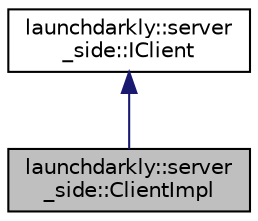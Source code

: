 digraph "launchdarkly::server_side::ClientImpl"
{
 // LATEX_PDF_SIZE
  edge [fontname="Helvetica",fontsize="10",labelfontname="Helvetica",labelfontsize="10"];
  node [fontname="Helvetica",fontsize="10",shape=record];
  Node1 [label="launchdarkly::server\l_side::ClientImpl",height=0.2,width=0.4,color="black", fillcolor="grey75", style="filled", fontcolor="black",tooltip=" "];
  Node2 -> Node1 [dir="back",color="midnightblue",fontsize="10",style="solid"];
  Node2 [label="launchdarkly::server\l_side::IClient",height=0.2,width=0.4,color="black", fillcolor="white", style="filled",URL="$classlaunchdarkly_1_1server__side_1_1IClient.html",tooltip=" "];
}
